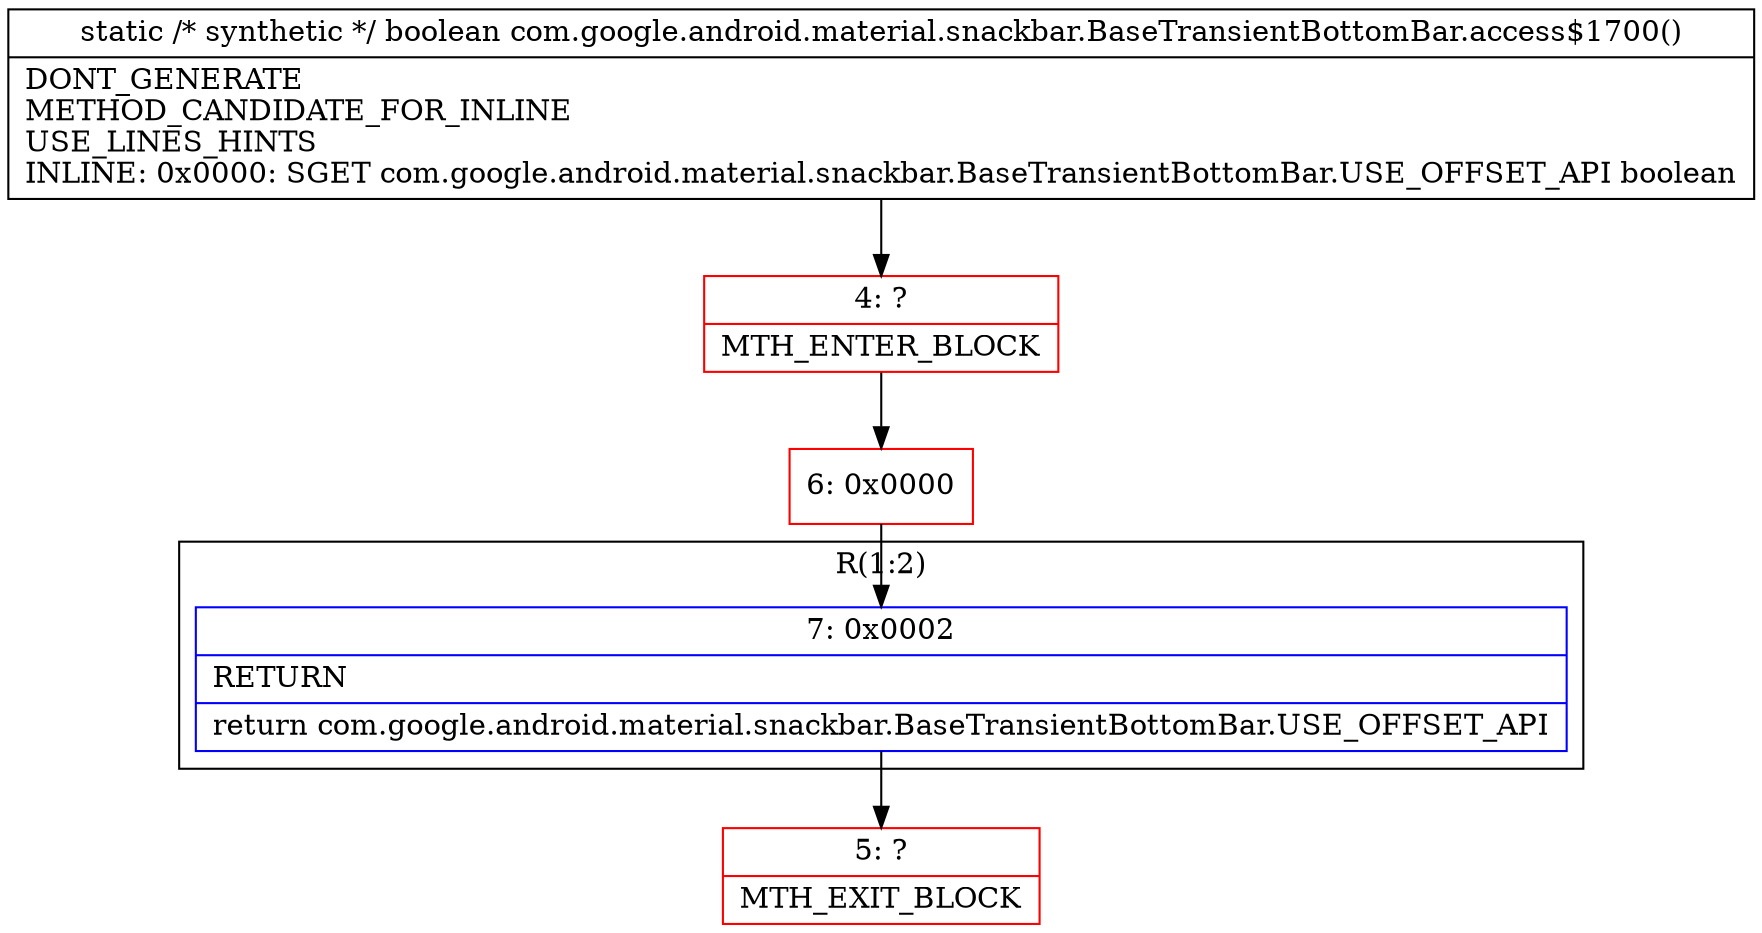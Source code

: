 digraph "CFG forcom.google.android.material.snackbar.BaseTransientBottomBar.access$1700()Z" {
subgraph cluster_Region_1932811596 {
label = "R(1:2)";
node [shape=record,color=blue];
Node_7 [shape=record,label="{7\:\ 0x0002|RETURN\l|return com.google.android.material.snackbar.BaseTransientBottomBar.USE_OFFSET_API\l}"];
}
Node_4 [shape=record,color=red,label="{4\:\ ?|MTH_ENTER_BLOCK\l}"];
Node_6 [shape=record,color=red,label="{6\:\ 0x0000}"];
Node_5 [shape=record,color=red,label="{5\:\ ?|MTH_EXIT_BLOCK\l}"];
MethodNode[shape=record,label="{static \/* synthetic *\/ boolean com.google.android.material.snackbar.BaseTransientBottomBar.access$1700()  | DONT_GENERATE\lMETHOD_CANDIDATE_FOR_INLINE\lUSE_LINES_HINTS\lINLINE: 0x0000: SGET   com.google.android.material.snackbar.BaseTransientBottomBar.USE_OFFSET_API boolean\l}"];
MethodNode -> Node_4;Node_7 -> Node_5;
Node_4 -> Node_6;
Node_6 -> Node_7;
}

